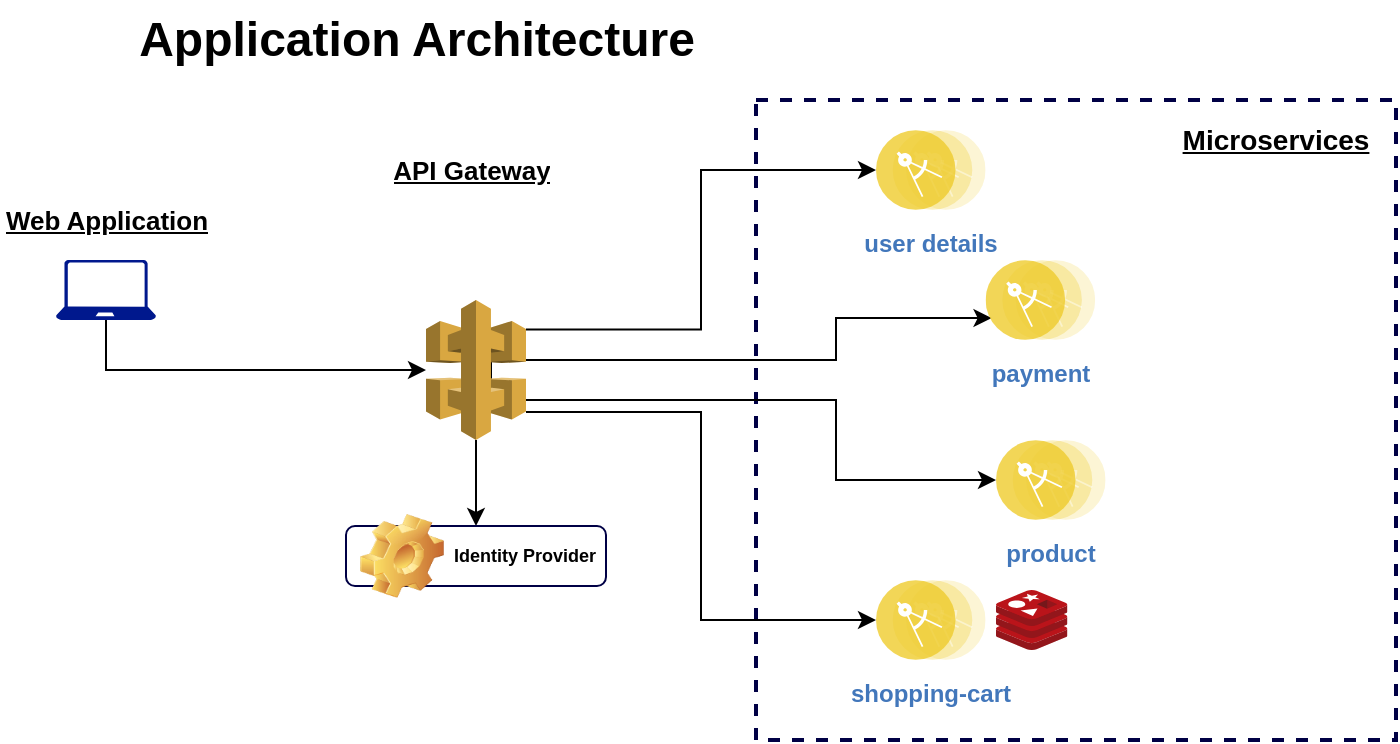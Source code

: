<mxfile version="13.10.0" type="embed">
    <diagram id="XmEUiJb7DyHUZifaucxD" name="Page-1">
        <mxGraphModel dx="690" dy="303" grid="1" gridSize="10" guides="1" tooltips="1" connect="1" arrows="1" fold="1" page="1" pageScale="1" pageWidth="827" pageHeight="1169" math="0" shadow="0">
            <root>
                <mxCell id="0"/>
                <mxCell id="1" parent="0"/>
                <mxCell id="5LFrI6kBniapI3u1lv_p-35" value="" style="whiteSpace=wrap;html=1;aspect=fixed;fillColor=none;dashed=1;strokeColor=#000045;strokeWidth=2;" parent="1" vertex="1">
                    <mxGeometry x="460" y="50" width="320" height="320" as="geometry"/>
                </mxCell>
                <mxCell id="5LFrI6kBniapI3u1lv_p-23" style="edgeStyle=orthogonalEdgeStyle;rounded=0;orthogonalLoop=1;jettySize=auto;html=1;exitX=0.5;exitY=1;exitDx=0;exitDy=0;exitPerimeter=0;" parent="1" source="5LFrI6kBniapI3u1lv_p-1" target="5LFrI6kBniapI3u1lv_p-5" edge="1">
                    <mxGeometry relative="1" as="geometry"/>
                </mxCell>
                <mxCell id="5LFrI6kBniapI3u1lv_p-1" value="" style="aspect=fixed;pointerEvents=1;shadow=0;dashed=0;html=1;strokeColor=none;labelPosition=center;verticalLabelPosition=bottom;verticalAlign=top;align=center;fillColor=#00188D;shape=mxgraph.azure.laptop" parent="1" vertex="1">
                    <mxGeometry x="110" y="130" width="50" height="30" as="geometry"/>
                </mxCell>
                <UserObject label="Web Application" placeholders="1" name="Variable" id="5LFrI6kBniapI3u1lv_p-3">
                    <mxCell style="text;html=1;strokeColor=none;fillColor=none;align=center;verticalAlign=middle;whiteSpace=wrap;overflow=hidden;fontStyle=5;fontSize=13;" parent="1" vertex="1">
                        <mxGeometry x="82.5" y="100" width="105" height="20" as="geometry"/>
                    </mxCell>
                </UserObject>
                <mxCell id="5LFrI6kBniapI3u1lv_p-24" style="edgeStyle=orthogonalEdgeStyle;rounded=0;orthogonalLoop=1;jettySize=auto;html=1;exitX=1;exitY=0.21;exitDx=0;exitDy=0;exitPerimeter=0;entryX=0;entryY=0.5;entryDx=0;entryDy=0;" parent="1" source="5LFrI6kBniapI3u1lv_p-5" target="5LFrI6kBniapI3u1lv_p-12" edge="1">
                    <mxGeometry relative="1" as="geometry"/>
                </mxCell>
                <mxCell id="5LFrI6kBniapI3u1lv_p-25" style="edgeStyle=orthogonalEdgeStyle;rounded=0;orthogonalLoop=1;jettySize=auto;html=1;exitX=0.65;exitY=0.5;exitDx=0;exitDy=0;exitPerimeter=0;entryX=0;entryY=0.75;entryDx=0;entryDy=0;" parent="1" source="5LFrI6kBniapI3u1lv_p-5" target="5LFrI6kBniapI3u1lv_p-13" edge="1">
                    <mxGeometry relative="1" as="geometry">
                        <Array as="points">
                            <mxPoint x="328" y="180"/>
                            <mxPoint x="500" y="180"/>
                            <mxPoint x="500" y="159"/>
                        </Array>
                    </mxGeometry>
                </mxCell>
                <mxCell id="5LFrI6kBniapI3u1lv_p-42" style="edgeStyle=orthogonalEdgeStyle;rounded=0;orthogonalLoop=1;jettySize=auto;html=1;exitX=1;exitY=0.8;exitDx=0;exitDy=0;exitPerimeter=0;entryX=0;entryY=0.5;entryDx=0;entryDy=0;fontSize=9;" parent="1" source="5LFrI6kBniapI3u1lv_p-5" target="5LFrI6kBniapI3u1lv_p-15" edge="1">
                    <mxGeometry relative="1" as="geometry"/>
                </mxCell>
                <mxCell id="5LFrI6kBniapI3u1lv_p-43" style="edgeStyle=orthogonalEdgeStyle;rounded=0;orthogonalLoop=1;jettySize=auto;html=1;exitX=0.5;exitY=1;exitDx=0;exitDy=0;exitPerimeter=0;entryX=0.5;entryY=0;entryDx=0;entryDy=0;fontSize=9;" parent="1" source="5LFrI6kBniapI3u1lv_p-5" target="5LFrI6kBniapI3u1lv_p-38" edge="1">
                    <mxGeometry relative="1" as="geometry"/>
                </mxCell>
                <mxCell id="5LFrI6kBniapI3u1lv_p-45" style="edgeStyle=orthogonalEdgeStyle;rounded=0;orthogonalLoop=1;jettySize=auto;html=1;exitX=0.65;exitY=0.5;exitDx=0;exitDy=0;exitPerimeter=0;entryX=0;entryY=0.5;entryDx=0;entryDy=0;fontSize=9;" parent="1" source="5LFrI6kBniapI3u1lv_p-5" target="5LFrI6kBniapI3u1lv_p-14" edge="1">
                    <mxGeometry relative="1" as="geometry">
                        <Array as="points">
                            <mxPoint x="328" y="200"/>
                            <mxPoint x="500" y="200"/>
                            <mxPoint x="500" y="240"/>
                        </Array>
                    </mxGeometry>
                </mxCell>
                <mxCell id="5LFrI6kBniapI3u1lv_p-5" value="" style="outlineConnect=0;dashed=0;verticalLabelPosition=bottom;verticalAlign=top;align=center;html=1;shape=mxgraph.aws3.api_gateway;fillColor=#D9A741;gradientColor=none;" parent="1" vertex="1">
                    <mxGeometry x="295" y="150" width="50" height="70" as="geometry"/>
                </mxCell>
                <mxCell id="5LFrI6kBniapI3u1lv_p-6" value="Application Architecture" style="text;strokeColor=none;fillColor=none;html=1;fontSize=24;fontStyle=1;verticalAlign=middle;align=center;" parent="1" vertex="1">
                    <mxGeometry x="240" width="100" height="40" as="geometry"/>
                </mxCell>
                <UserObject label="API Gateway" placeholders="1" name="Variable" id="5LFrI6kBniapI3u1lv_p-7">
                    <mxCell style="text;html=1;strokeColor=none;fillColor=none;align=center;verticalAlign=middle;whiteSpace=wrap;overflow=hidden;fontStyle=5;fontSize=13;" parent="1" vertex="1">
                        <mxGeometry x="243.25" y="75" width="150" height="20" as="geometry"/>
                    </mxCell>
                </UserObject>
                <mxCell id="5LFrI6kBniapI3u1lv_p-12" value="user details&lt;br&gt;" style="aspect=fixed;perimeter=ellipsePerimeter;html=1;align=center;shadow=0;dashed=0;fontColor=#4277BB;labelBackgroundColor=#ffffff;fontSize=12;spacingTop=3;image;image=img/lib/ibm/applications/microservice.svg;fontStyle=1" parent="1" vertex="1">
                    <mxGeometry x="520" y="65" width="54.8" height="40" as="geometry"/>
                </mxCell>
                <mxCell id="5LFrI6kBniapI3u1lv_p-13" value="payment" style="aspect=fixed;perimeter=ellipsePerimeter;html=1;align=center;shadow=0;dashed=0;fontColor=#4277BB;labelBackgroundColor=#ffffff;fontSize=12;spacingTop=3;image;image=img/lib/ibm/applications/microservice.svg;fontStyle=1" parent="1" vertex="1">
                    <mxGeometry x="574.8" y="130" width="54.8" height="40" as="geometry"/>
                </mxCell>
                <mxCell id="5LFrI6kBniapI3u1lv_p-14" value="product&lt;br&gt;" style="aspect=fixed;perimeter=ellipsePerimeter;html=1;align=center;shadow=0;dashed=0;fontColor=#4277BB;labelBackgroundColor=#ffffff;fontSize=12;spacingTop=3;image;image=img/lib/ibm/applications/microservice.svg;fontStyle=1" parent="1" vertex="1">
                    <mxGeometry x="580" y="220" width="54.8" height="40" as="geometry"/>
                </mxCell>
                <mxCell id="5LFrI6kBniapI3u1lv_p-15" value="shopping-cart" style="aspect=fixed;perimeter=ellipsePerimeter;html=1;align=center;shadow=0;dashed=0;fontColor=#4277BB;labelBackgroundColor=#ffffff;fontSize=12;spacingTop=3;image;image=img/lib/ibm/applications/microservice.svg;fontStyle=1" parent="1" vertex="1">
                    <mxGeometry x="520" y="290" width="54.8" height="40" as="geometry"/>
                </mxCell>
                <mxCell id="5LFrI6kBniapI3u1lv_p-16" value="" style="shape=image;html=1;verticalAlign=top;verticalLabelPosition=bottom;labelBackgroundColor=#ffffff;imageAspect=0;aspect=fixed;image=https://cdn2.iconfinder.com/data/icons/nodejs-1/128/nodejs-128.png" parent="1" vertex="1">
                    <mxGeometry x="295" y="90" width="50" height="50" as="geometry"/>
                </mxCell>
                <mxCell id="5LFrI6kBniapI3u1lv_p-21" value="" style="shape=image;html=1;verticalAlign=top;verticalLabelPosition=bottom;labelBackgroundColor=#ffffff;imageAspect=0;aspect=fixed;image=https://cdn4.iconfinder.com/data/icons/logos-3/600/React.js_logo-128.png" parent="1" vertex="1">
                    <mxGeometry x="120" y="70" width="30" height="30" as="geometry"/>
                </mxCell>
                <mxCell id="5LFrI6kBniapI3u1lv_p-28" value="" style="shape=image;html=1;verticalAlign=top;verticalLabelPosition=bottom;labelBackgroundColor=#ffffff;imageAspect=0;aspect=fixed;image=https://cdn4.iconfinder.com/data/icons/logos-brands-5/24/graphql-128.png" parent="1" vertex="1">
                    <mxGeometry x="634.8" y="233" width="30" height="30" as="geometry"/>
                </mxCell>
                <mxCell id="5LFrI6kBniapI3u1lv_p-29" value="" style="shape=image;html=1;verticalAlign=top;verticalLabelPosition=bottom;labelBackgroundColor=#ffffff;imageAspect=0;aspect=fixed;image=https://cdn2.iconfinder.com/data/icons/nodejs-1/128/nodejs-128.png" parent="1" vertex="1">
                    <mxGeometry x="710" y="80" width="50" height="50" as="geometry"/>
                </mxCell>
                <mxCell id="5LFrI6kBniapI3u1lv_p-33" value="" style="shape=image;html=1;verticalAlign=top;verticalLabelPosition=bottom;labelBackgroundColor=#ffffff;imageAspect=0;aspect=fixed;image=https://cdn1.iconfinder.com/data/icons/Futurosoft%20Icons%200.5.2/128x128/apps/Login-Manager.png" parent="1" vertex="1">
                    <mxGeometry x="250" y="150" width="30" height="30" as="geometry"/>
                </mxCell>
                <mxCell id="5LFrI6kBniapI3u1lv_p-36" value="Microservices" style="text;html=1;strokeColor=none;fillColor=none;align=center;verticalAlign=middle;whiteSpace=wrap;rounded=0;dashed=1;fontStyle=5;fontSize=14;" parent="1" vertex="1">
                    <mxGeometry x="700" y="60" width="40" height="20" as="geometry"/>
                </mxCell>
                <mxCell id="5LFrI6kBniapI3u1lv_p-38" value="Identity Provider" style="label;whiteSpace=wrap;html=1;image=img/clipart/Gear_128x128.png;strokeColor=#000045;strokeWidth=1;fillColor=none;fontSize=9;" parent="1" vertex="1">
                    <mxGeometry x="255" y="263" width="130" height="30" as="geometry"/>
                </mxCell>
                <mxCell id="nBLmN_1hwzeDXjjNzvg0-1" value="" style="aspect=fixed;html=1;points=[];align=center;image;fontSize=12;image=img/lib/mscae/Cache_Redis_Product.svg;" parent="1" vertex="1">
                    <mxGeometry x="580" y="295" width="35.71" height="30" as="geometry"/>
                </mxCell>
            </root>
        </mxGraphModel>
    </diagram>
</mxfile>